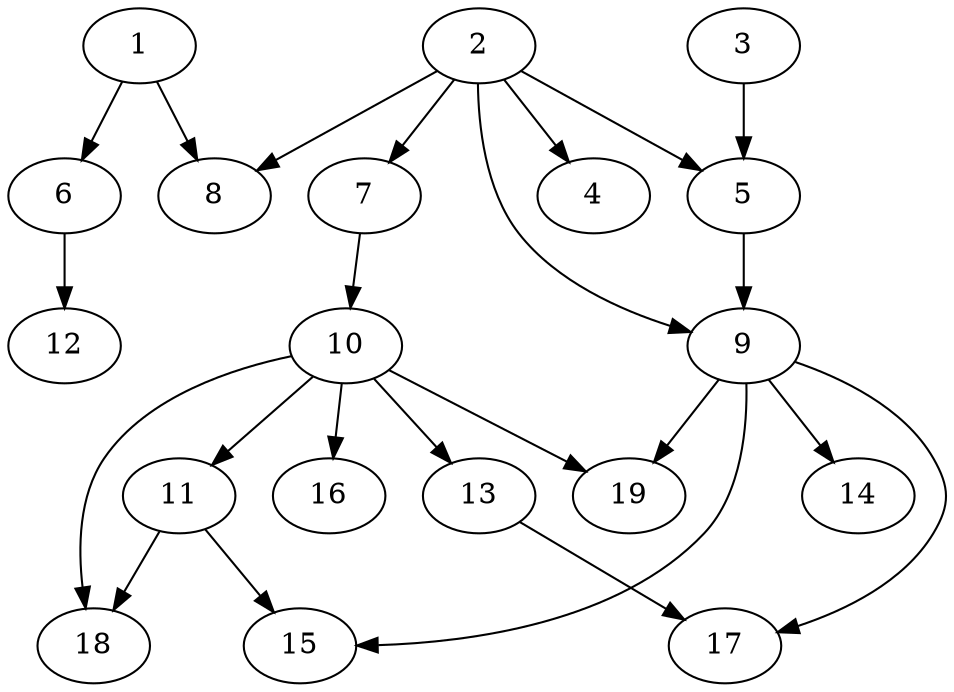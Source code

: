 // DAG automatically generated by daggen at Fri May 24 12:58:34 2024
// daggen-master/daggen -n 19 --fat 0.5 --density 0.5 --regular 0.5 --jump 2 --minalpha 20 --maxalpha 50 --dot -o dags_dot_19/sim_6.dot 
digraph G {
  1 [size="624059137467", alpha="33.15"]
  1 -> 6 [size ="411041792"]
  1 -> 8 [size ="411041792"]
  2 [size="21047720754", alpha="26.50"]
  2 -> 4 [size ="536870912"]
  2 -> 5 [size ="536870912"]
  2 -> 7 [size ="536870912"]
  2 -> 8 [size ="536870912"]
  2 -> 9 [size ="536870912"]
  3 [size="28991029248", alpha="27.87"]
  3 -> 5 [size ="75497472"]
  4 [size="549755813888", alpha="26.70"]
  5 [size="367265756592", alpha="37.64"]
  5 -> 9 [size ="301989888"]
  6 [size="8589934592", alpha="44.65"]
  6 -> 12 [size ="33554432"]
  7 [size="98905620942", alpha="28.91"]
  7 -> 10 [size ="301989888"]
  8 [size="6034276266", alpha="46.41"]
  9 [size="15188139248", alpha="29.76"]
  9 -> 14 [size ="411041792"]
  9 -> 15 [size ="411041792"]
  9 -> 17 [size ="411041792"]
  9 -> 19 [size ="411041792"]
  10 [size="9900520944", alpha="25.56"]
  10 -> 11 [size ="33554432"]
  10 -> 13 [size ="33554432"]
  10 -> 16 [size ="33554432"]
  10 -> 18 [size ="33554432"]
  10 -> 19 [size ="33554432"]
  11 [size="190177135200", alpha="20.51"]
  11 -> 15 [size ="134217728"]
  11 -> 18 [size ="134217728"]
  12 [size="924556559060", alpha="31.73"]
  13 [size="231928233984", alpha="37.38"]
  13 -> 17 [size ="301989888"]
  14 [size="28991029248", alpha="37.37"]
  15 [size="134217728000", alpha="38.10"]
  16 [size="28842112504", alpha="43.01"]
  17 [size="28410195888", alpha="42.28"]
  18 [size="36503376356", alpha="26.90"]
  19 [size="231928233984", alpha="32.77"]
}
